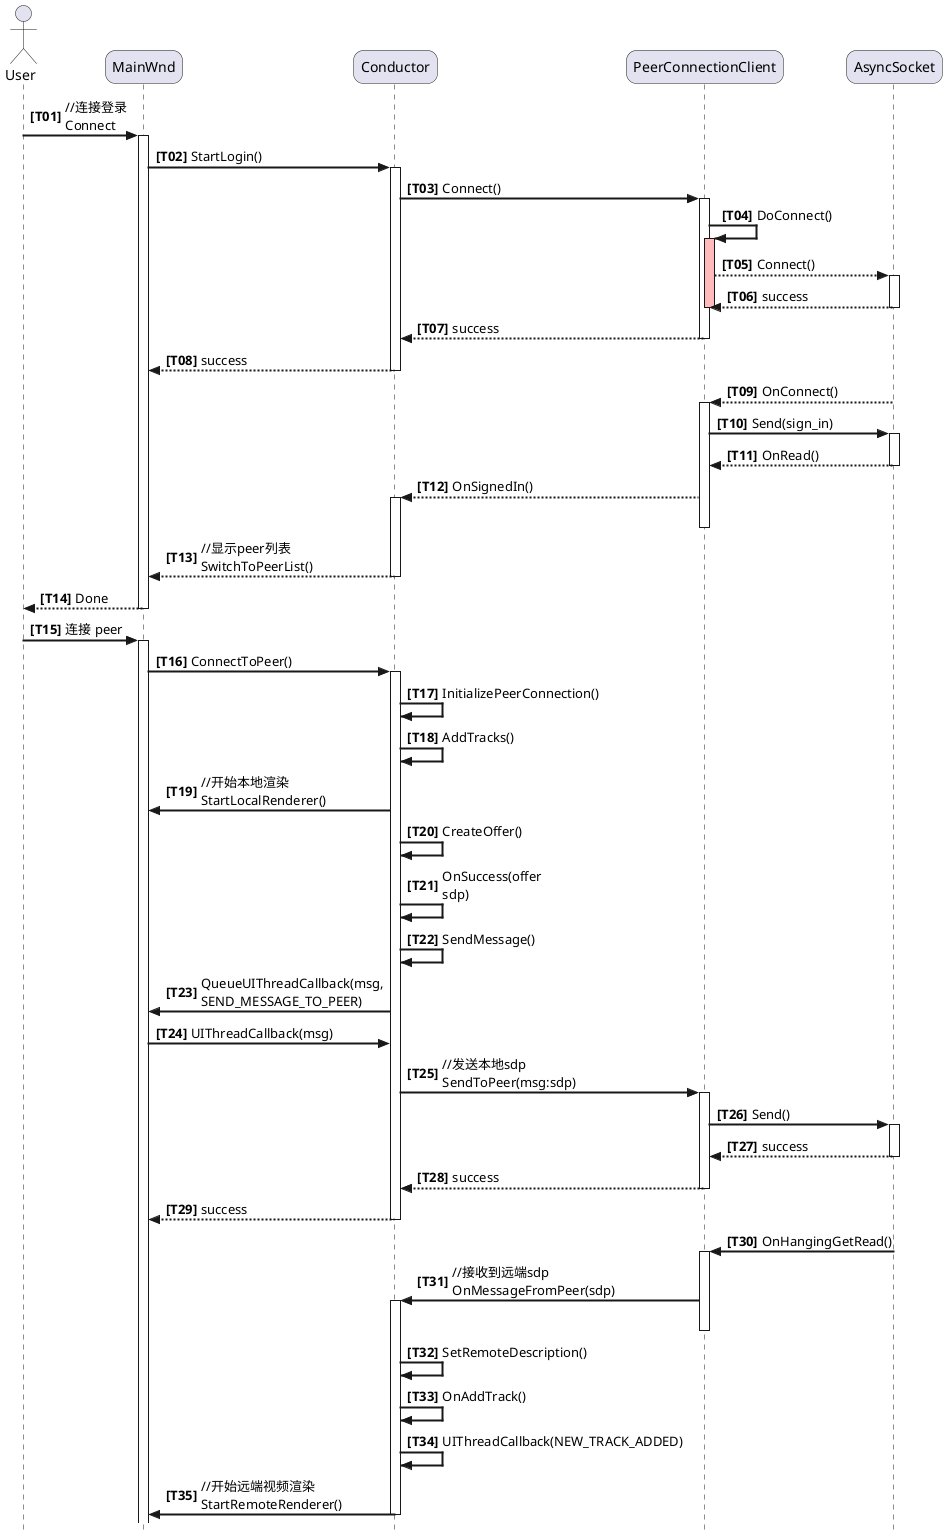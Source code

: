 @startuml PC-demo-1
autonumber "<b>[T00]"
skinparam style strictuml
skinparam sequenceArrowThickness 2
skinparam roundcorner 20
skinparam maxmessagesize 60

actor User
participant "MainWnd" as A
participant "Conductor" as B
participant "PeerConnectionClient" as C
participant "AsyncSocket" as D

User -> A ++ : //连接登录 Connect
A -> B ++ : StartLogin()
B -> C ++ : Connect()
C -> C ++ #FFBBBB : DoConnect()

C --> D ++ : Connect()
D --> C -- : success
C--
C --> B -- : success
B --> A -- : success

D --> C ++ : OnConnect()
C -> D ++ : Send(sign_in)
D --> C -- : OnRead()
C --> B ++ : OnSignedIn()
C--
B --> A -- : //显示peer列表 SwitchToPeerList()

A --> User --: Done

User -> A ++ : 连接 peer
A -> B ++ : ConnectToPeer()
B -> B : InitializePeerConnection()
B -> B: AddTracks()
B -> A: //开始本地渲染 StartLocalRenderer()
B -> B: CreateOffer()
B -> B: OnSuccess(offer sdp)
B -> B: SendMessage()
B -> A: QueueUIThreadCallback(msg, SEND_MESSAGE_TO_PEER)
A -> B: UIThreadCallback(msg)
B -> C ++ : //发送本地sdp SendToPeer(msg:sdp)
C -> D ++ : Send()
D --> C -- : success
C --> B -- : success
B --> A -- : success

D -> C ++ : OnHangingGetRead()
C -> B ++ : //接收到远端sdp OnMessageFromPeer(sdp)
C--
B -> B: SetRemoteDescription()
B -> B: OnAddTrack()
B -> B: UIThreadCallback(NEW_TRACK_ADDED)
B -> A -- : //开始远端视频渲染 StartRemoteRenderer()
@enduml